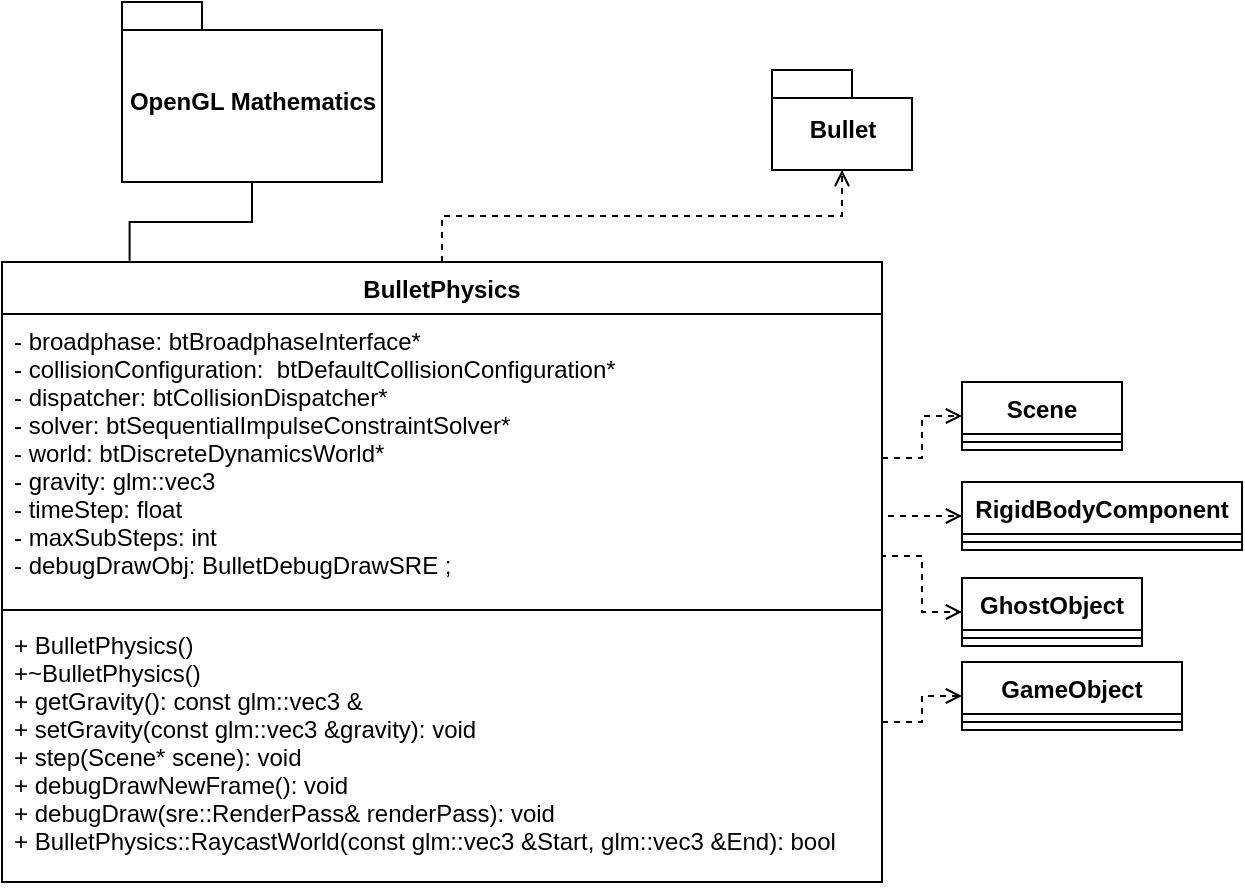 <mxfile version="14.1.8" type="device"><diagram id="DcPJfBS-xMBKj8ILoCcg" name="Page-1"><mxGraphModel dx="1086" dy="806" grid="1" gridSize="10" guides="1" tooltips="1" connect="1" arrows="1" fold="1" page="1" pageScale="1" pageWidth="827" pageHeight="1169" math="0" shadow="0"><root><mxCell id="0"/><mxCell id="1" parent="0"/><mxCell id="_hqJxlLcZvv6o9SRXjLi-10" style="edgeStyle=orthogonalEdgeStyle;rounded=0;orthogonalLoop=1;jettySize=auto;html=1;exitX=0.5;exitY=0;exitDx=0;exitDy=0;entryX=0.5;entryY=1;entryDx=0;entryDy=0;entryPerimeter=0;endArrow=open;endFill=0;dashed=1;" parent="1" source="_hqJxlLcZvv6o9SRXjLi-1" target="_hqJxlLcZvv6o9SRXjLi-9" edge="1"><mxGeometry relative="1" as="geometry"/></mxCell><mxCell id="_hqJxlLcZvv6o9SRXjLi-32" style="edgeStyle=orthogonalEdgeStyle;rounded=0;orthogonalLoop=1;jettySize=auto;html=1;entryX=0;entryY=0.5;entryDx=0;entryDy=0;dashed=1;endArrow=open;endFill=0;" parent="1" target="_hqJxlLcZvv6o9SRXjLi-22" edge="1"><mxGeometry relative="1" as="geometry"><mxPoint x="550" y="500" as="sourcePoint"/><Array as="points"><mxPoint x="550" y="487"/><mxPoint x="570" y="487"/><mxPoint x="570" y="515"/></Array></mxGeometry></mxCell><mxCell id="_hqJxlLcZvv6o9SRXjLi-33" style="edgeStyle=orthogonalEdgeStyle;rounded=0;orthogonalLoop=1;jettySize=auto;html=1;dashed=1;endArrow=open;endFill=0;entryX=0;entryY=0.5;entryDx=0;entryDy=0;" parent="1" target="_hqJxlLcZvv6o9SRXjLi-28" edge="1"><mxGeometry relative="1" as="geometry"><mxPoint x="550" y="510" as="sourcePoint"/><mxPoint x="1110" y="820" as="targetPoint"/><Array as="points"><mxPoint x="550" y="570"/><mxPoint x="570" y="570"/><mxPoint x="570" y="557"/></Array></mxGeometry></mxCell><mxCell id="_hqJxlLcZvv6o9SRXjLi-1" value="BulletPhysics" style="swimlane;fontStyle=1;align=center;verticalAlign=top;childLayout=stackLayout;horizontal=1;startSize=26;horizontalStack=0;resizeParent=1;resizeParentMax=0;resizeLast=0;collapsible=1;marginBottom=0;" parent="1" vertex="1"><mxGeometry x="110" y="340" width="440" height="310" as="geometry"/></mxCell><mxCell id="_hqJxlLcZvv6o9SRXjLi-2" value="- broadphase: btBroadphaseInterface*&#10;- collisionConfiguration:  btDefaultCollisionConfiguration* &#10;- dispatcher: btCollisionDispatcher* &#10;- solver: btSequentialImpulseConstraintSolver* &#10;- world: btDiscreteDynamicsWorld*&#10;- gravity: glm::vec3&#10;- timeStep: float&#10;- maxSubSteps: int &#10;- debugDrawObj: BulletDebugDrawSRE ;&#10;&#10; " style="text;strokeColor=none;fillColor=none;align=left;verticalAlign=top;spacingLeft=4;spacingRight=4;overflow=hidden;rotatable=0;points=[[0,0.5],[1,0.5]];portConstraint=eastwest;" parent="_hqJxlLcZvv6o9SRXjLi-1" vertex="1"><mxGeometry y="26" width="440" height="144" as="geometry"/></mxCell><mxCell id="_hqJxlLcZvv6o9SRXjLi-3" value="" style="line;strokeWidth=1;fillColor=none;align=left;verticalAlign=middle;spacingTop=-1;spacingLeft=3;spacingRight=3;rotatable=0;labelPosition=right;points=[];portConstraint=eastwest;" parent="_hqJxlLcZvv6o9SRXjLi-1" vertex="1"><mxGeometry y="170" width="440" height="8" as="geometry"/></mxCell><mxCell id="_hqJxlLcZvv6o9SRXjLi-4" value="+ BulletPhysics()&#10;+~BulletPhysics()&#10;+ getGravity(): const glm::vec3 &amp;&#10;+ setGravity(const glm::vec3 &amp;gravity): void&#10;+ step(Scene* scene): void &#10;+ debugDrawNewFrame(): void&#10;+ debugDraw(sre::RenderPass&amp; renderPass): void&#10;+ BulletPhysics::RaycastWorld(const glm::vec3 &amp;Start, glm::vec3 &amp;End): bool" style="text;strokeColor=none;fillColor=none;align=left;verticalAlign=top;spacingLeft=4;spacingRight=4;overflow=hidden;rotatable=0;points=[[0,0.5],[1,0.5]];portConstraint=eastwest;fontStyle=0" parent="_hqJxlLcZvv6o9SRXjLi-1" vertex="1"><mxGeometry y="178" width="440" height="132" as="geometry"/></mxCell><mxCell id="_hqJxlLcZvv6o9SRXjLi-9" value="Bullet" style="shape=folder;fontStyle=1;spacingTop=10;tabWidth=40;tabHeight=14;tabPosition=left;html=1;" parent="1" vertex="1"><mxGeometry x="495" y="244" width="70" height="50" as="geometry"/></mxCell><mxCell id="_hqJxlLcZvv6o9SRXjLi-12" value="OpenGL Mathematics" style="shape=folder;fontStyle=1;spacingTop=10;tabWidth=40;tabHeight=14;tabPosition=left;html=1;" parent="1" vertex="1"><mxGeometry x="170" y="210" width="130" height="90" as="geometry"/></mxCell><mxCell id="_hqJxlLcZvv6o9SRXjLi-13" style="edgeStyle=orthogonalEdgeStyle;rounded=0;orthogonalLoop=1;jettySize=auto;html=1;exitX=0.145;exitY=-0.002;exitDx=0;exitDy=0;entryX=0.5;entryY=1;entryDx=0;entryDy=0;entryPerimeter=0;endArrow=none;endFill=0;exitPerimeter=0;" parent="1" source="_hqJxlLcZvv6o9SRXjLi-1" target="_hqJxlLcZvv6o9SRXjLi-12" edge="1"><mxGeometry relative="1" as="geometry"/></mxCell><mxCell id="_hqJxlLcZvv6o9SRXjLi-18" value="RigidBodyComponent" style="swimlane;fontStyle=1;align=center;verticalAlign=top;childLayout=stackLayout;horizontal=1;startSize=26;horizontalStack=0;resizeParent=1;resizeParentMax=0;resizeLast=0;collapsible=1;marginBottom=0;" parent="1" vertex="1"><mxGeometry x="590" y="450" width="140" height="34" as="geometry"/></mxCell><mxCell id="_hqJxlLcZvv6o9SRXjLi-20" value="" style="line;strokeWidth=1;fillColor=none;align=left;verticalAlign=middle;spacingTop=-1;spacingLeft=3;spacingRight=3;rotatable=0;labelPosition=right;points=[];portConstraint=eastwest;" parent="_hqJxlLcZvv6o9SRXjLi-18" vertex="1"><mxGeometry y="26" width="140" height="8" as="geometry"/></mxCell><mxCell id="_hqJxlLcZvv6o9SRXjLi-22" value="GhostObject" style="swimlane;fontStyle=1;align=center;verticalAlign=top;childLayout=stackLayout;horizontal=1;startSize=26;horizontalStack=0;resizeParent=1;resizeParentMax=0;resizeLast=0;collapsible=1;marginBottom=0;" parent="1" vertex="1"><mxGeometry x="590" y="498" width="90" height="34" as="geometry"/></mxCell><mxCell id="_hqJxlLcZvv6o9SRXjLi-24" value="" style="line;strokeWidth=1;fillColor=none;align=left;verticalAlign=middle;spacingTop=-1;spacingLeft=3;spacingRight=3;rotatable=0;labelPosition=right;points=[];portConstraint=eastwest;" parent="_hqJxlLcZvv6o9SRXjLi-22" vertex="1"><mxGeometry y="26" width="90" height="8" as="geometry"/></mxCell><mxCell id="_hqJxlLcZvv6o9SRXjLi-27" style="edgeStyle=orthogonalEdgeStyle;rounded=0;orthogonalLoop=1;jettySize=auto;html=1;exitX=1;exitY=0.5;exitDx=0;exitDy=0;dashed=1;endArrow=open;endFill=0;entryX=0;entryY=0.5;entryDx=0;entryDy=0;" parent="1" source="_hqJxlLcZvv6o9SRXjLi-4" target="_hqJxlLcZvv6o9SRXjLi-18" edge="1"><mxGeometry relative="1" as="geometry"><mxPoint x="590" y="470" as="targetPoint"/><Array as="points"><mxPoint x="550" y="467"/></Array></mxGeometry></mxCell><mxCell id="_hqJxlLcZvv6o9SRXjLi-28" value="GameObject" style="swimlane;fontStyle=1;align=center;verticalAlign=top;childLayout=stackLayout;horizontal=1;startSize=26;horizontalStack=0;resizeParent=1;resizeParentMax=0;resizeLast=0;collapsible=1;marginBottom=0;" parent="1" vertex="1"><mxGeometry x="590" y="540" width="110" height="34" as="geometry"/></mxCell><mxCell id="_hqJxlLcZvv6o9SRXjLi-30" value="" style="line;strokeWidth=1;fillColor=none;align=left;verticalAlign=middle;spacingTop=-1;spacingLeft=3;spacingRight=3;rotatable=0;labelPosition=right;points=[];portConstraint=eastwest;" parent="_hqJxlLcZvv6o9SRXjLi-28" vertex="1"><mxGeometry y="26" width="110" height="8" as="geometry"/></mxCell><mxCell id="_hqJxlLcZvv6o9SRXjLi-14" value="Scene" style="swimlane;fontStyle=1;align=center;verticalAlign=top;childLayout=stackLayout;horizontal=1;startSize=26;horizontalStack=0;resizeParent=1;resizeParentMax=0;resizeLast=0;collapsible=1;marginBottom=0;" parent="1" vertex="1"><mxGeometry x="590" y="400" width="80" height="34" as="geometry"/></mxCell><mxCell id="_hqJxlLcZvv6o9SRXjLi-16" value="" style="line;strokeWidth=1;fillColor=none;align=left;verticalAlign=middle;spacingTop=-1;spacingLeft=3;spacingRight=3;rotatable=0;labelPosition=right;points=[];portConstraint=eastwest;" parent="_hqJxlLcZvv6o9SRXjLi-14" vertex="1"><mxGeometry y="26" width="80" height="8" as="geometry"/></mxCell><mxCell id="5xkVQtPN8t0lQ0ePoqAH-1" style="edgeStyle=orthogonalEdgeStyle;rounded=0;orthogonalLoop=1;jettySize=auto;html=1;exitX=1;exitY=0.5;exitDx=0;exitDy=0;entryX=0;entryY=0.5;entryDx=0;entryDy=0;endArrow=open;endFill=0;dashed=1;" parent="1" source="_hqJxlLcZvv6o9SRXjLi-2" target="_hqJxlLcZvv6o9SRXjLi-14" edge="1"><mxGeometry relative="1" as="geometry"><mxPoint x="950" y="448" as="sourcePoint"/><mxPoint x="1100.0" y="268" as="targetPoint"/></mxGeometry></mxCell></root></mxGraphModel></diagram></mxfile>